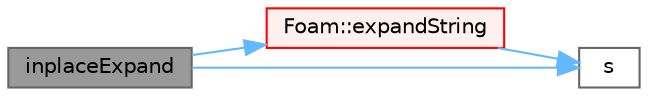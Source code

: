 digraph "inplaceExpand"
{
 // LATEX_PDF_SIZE
  bgcolor="transparent";
  edge [fontname=Helvetica,fontsize=10,labelfontname=Helvetica,labelfontsize=10];
  node [fontname=Helvetica,fontsize=10,shape=box,height=0.2,width=0.4];
  rankdir="LR";
  Node1 [id="Node000001",label="inplaceExpand",height=0.2,width=0.4,color="gray40", fillcolor="grey60", style="filled", fontcolor="black",tooltip=" "];
  Node1 -> Node2 [id="edge1_Node000001_Node000002",color="steelblue1",style="solid",tooltip=" "];
  Node2 [id="Node000002",label="Foam::expandString",height=0.2,width=0.4,color="red", fillcolor="#FFF0F0", style="filled",URL="$namespaceFoam.html#ac057cbcfc975ac4f122db08172348e69",tooltip=" "];
  Node2 -> Node28 [id="edge2_Node000002_Node000028",color="steelblue1",style="solid",tooltip=" "];
  Node28 [id="Node000028",label="s",height=0.2,width=0.4,color="grey40", fillcolor="white", style="filled",URL="$gmvOutputSpray_8H.html#abd29a68223d2d8cf69b98ba8e32a841c",tooltip=" "];
  Node1 -> Node28 [id="edge3_Node000001_Node000028",color="steelblue1",style="solid",tooltip=" "];
}
